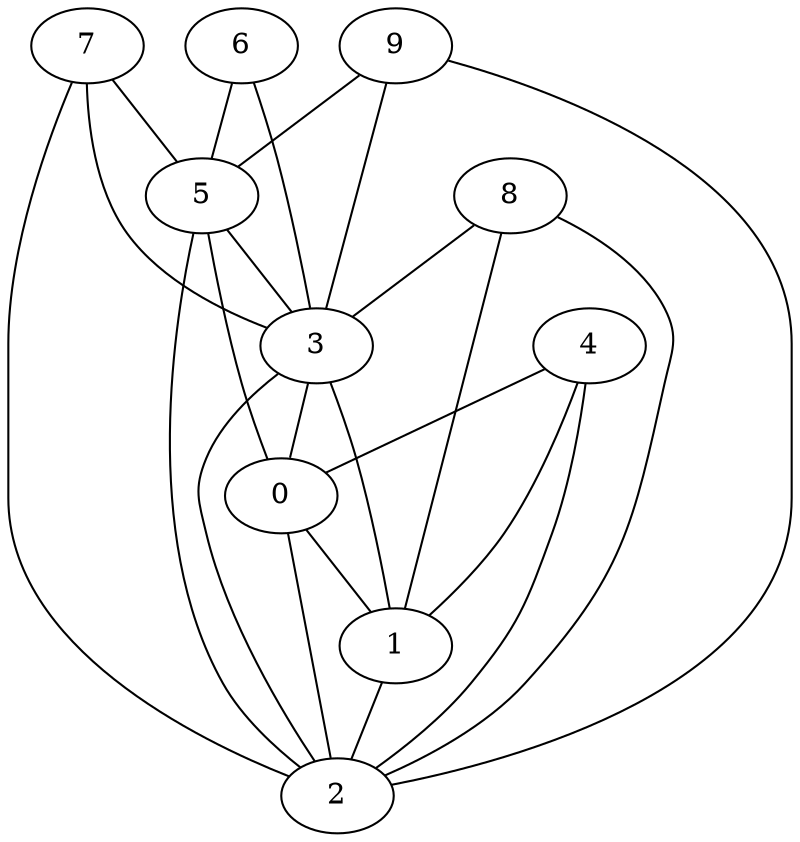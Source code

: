graph {
    0 [ label = "0" ]
    1 [ label = "1" ]
    2 [ label = "2" ]
    3 [ label = "3" ]
    4 [ label = "4" ]
    5 [ label = "5" ]
    6 [ label = "6" ]
    7 [ label = "7" ]
    8 [ label = "8" ]
    9 [ label = "9" ]
    0 -- 1 [ ]
    0 -- 2 [ ]
    1 -- 2 [ ]
    3 -- 0 [ ]
    3 -- 1 [ ]
    3 -- 2 [ ]
    4 -- 0 [ ]
    4 -- 1 [ ]
    4 -- 2 [ ]
    5 -- 0 [ ]
    5 -- 2 [ ]
    5 -- 3 [ ]
    9 -- 5 [ ]
    6 -- 3 [ ]
    6 -- 5 [ ]
    7 -- 2 [ ]
    7 -- 3 [ ]
    7 -- 5 [ ]
    8 -- 1 [ ]
    8 -- 2 [ ]
    8 -- 3 [ ]
    9 -- 2 [ ]
    9 -- 3 [ ]
}
